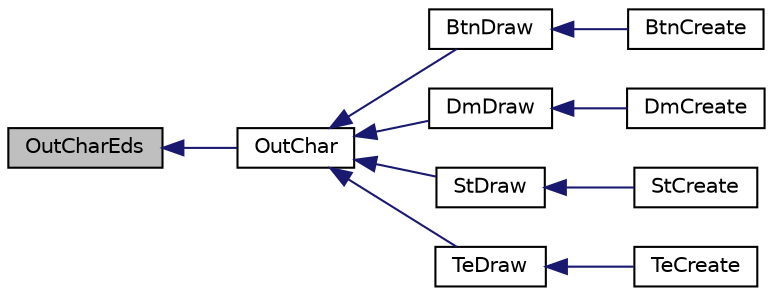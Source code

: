 digraph "OutCharEds"
{
  edge [fontname="Helvetica",fontsize="10",labelfontname="Helvetica",labelfontsize="10"];
  node [fontname="Helvetica",fontsize="10",shape=record];
  rankdir="LR";
  Node1 [label="OutCharEds",height=0.2,width=0.4,color="black", fillcolor="grey75", style="filled", fontcolor="black"];
  Node1 -> Node2 [dir="back",color="midnightblue",fontsize="10",style="solid",fontname="Helvetica"];
  Node2 [label="OutChar",height=0.2,width=0.4,color="black", fillcolor="white", style="filled",URL="$_primitive_8h.html#a5adbf0eac23d2ee972890e1e45b0c42a"];
  Node2 -> Node3 [dir="back",color="midnightblue",fontsize="10",style="solid",fontname="Helvetica"];
  Node3 [label="BtnDraw",height=0.2,width=0.4,color="black", fillcolor="white", style="filled",URL="$_button_8h.html#abbe1146f1099bd0efcd920b38e48f7c0"];
  Node3 -> Node4 [dir="back",color="midnightblue",fontsize="10",style="solid",fontname="Helvetica"];
  Node4 [label="BtnCreate",height=0.2,width=0.4,color="black", fillcolor="white", style="filled",URL="$_button_8h.html#a58bae4324dd2fe73c331fbcde3e997e0"];
  Node2 -> Node5 [dir="back",color="midnightblue",fontsize="10",style="solid",fontname="Helvetica"];
  Node5 [label="DmDraw",height=0.2,width=0.4,color="black", fillcolor="white", style="filled",URL="$_digital_meter_8h.html#a2270225980edf29eb09aa3215e445c95"];
  Node5 -> Node6 [dir="back",color="midnightblue",fontsize="10",style="solid",fontname="Helvetica"];
  Node6 [label="DmCreate",height=0.2,width=0.4,color="black", fillcolor="white", style="filled",URL="$_digital_meter_8h.html#a92fc022c971174401fc933ed2fc8a852"];
  Node2 -> Node7 [dir="back",color="midnightblue",fontsize="10",style="solid",fontname="Helvetica"];
  Node7 [label="StDraw",height=0.2,width=0.4,color="black", fillcolor="white", style="filled",URL="$_static_text_8h.html#ad197e77a6fb1d888db97f7fe77b3f436"];
  Node7 -> Node8 [dir="back",color="midnightblue",fontsize="10",style="solid",fontname="Helvetica"];
  Node8 [label="StCreate",height=0.2,width=0.4,color="black", fillcolor="white", style="filled",URL="$_static_text_8h.html#aabec2f136ce57cfb5f19790408ac9fbc"];
  Node2 -> Node9 [dir="back",color="midnightblue",fontsize="10",style="solid",fontname="Helvetica"];
  Node9 [label="TeDraw",height=0.2,width=0.4,color="black", fillcolor="white", style="filled",URL="$_text_entry_8h.html#a8bdd75439fcce4ea923987097241c6ce"];
  Node9 -> Node10 [dir="back",color="midnightblue",fontsize="10",style="solid",fontname="Helvetica"];
  Node10 [label="TeCreate",height=0.2,width=0.4,color="black", fillcolor="white", style="filled",URL="$_text_entry_8h.html#af1d2045c270eadb98c741942dabfa52a"];
}
